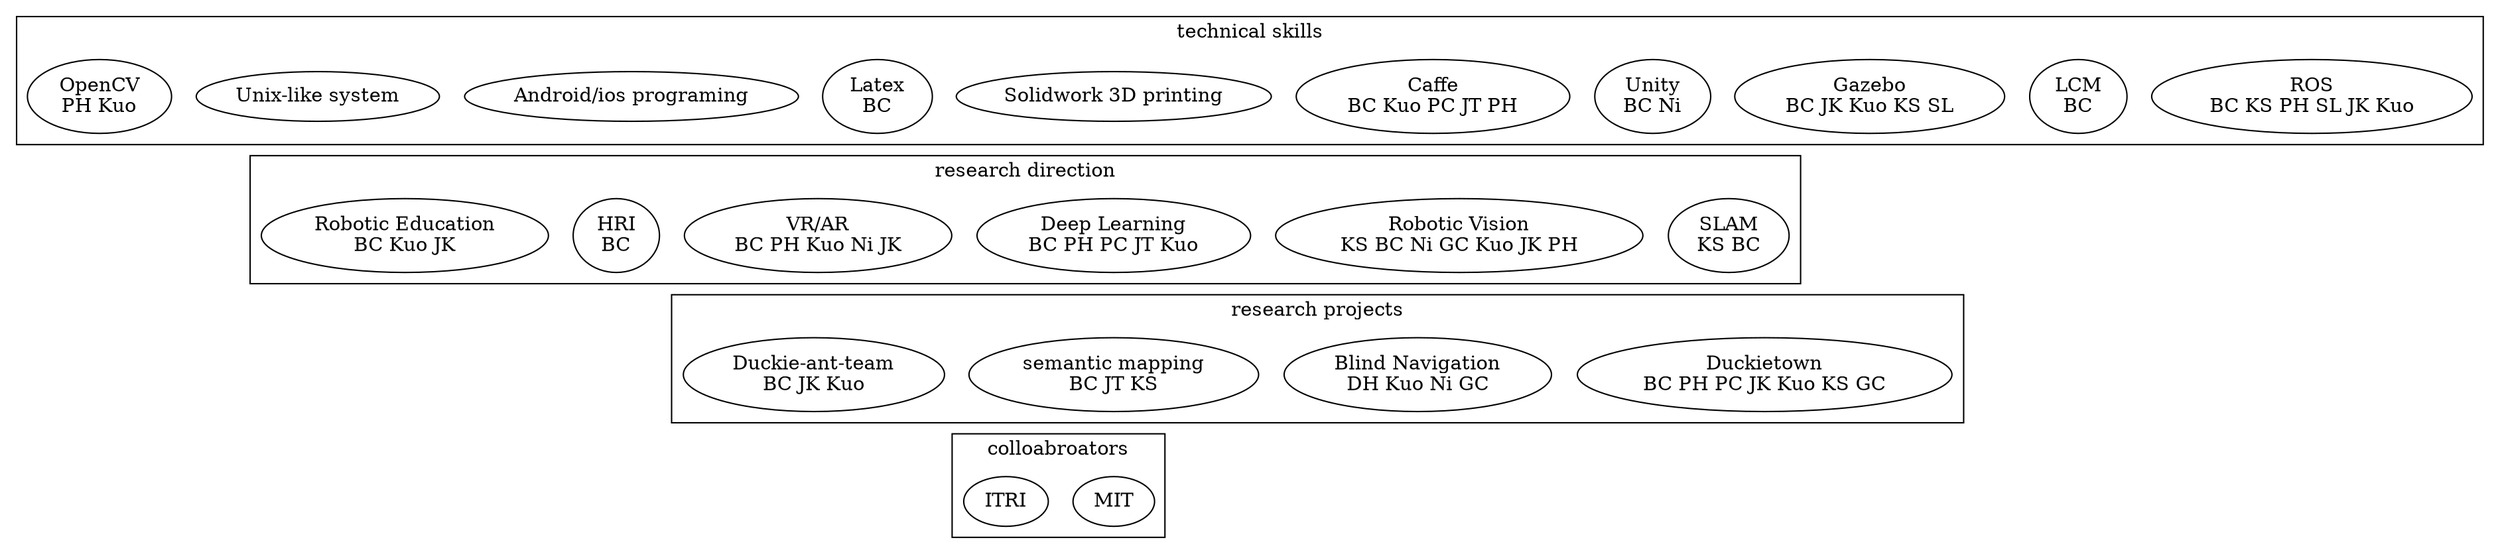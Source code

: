 
graph {
subgraph cluster_A {
label = "colloabroators" ;
"MIT" "ITRI"
}

subgraph cluster_B{
label = "research projects" ;
"Duckietown
BC PH PC JK Kuo KS GC" 
"Blind Navigation
DH Kuo Ni GC"
"semantic mapping
BC JT KS"
"Duckie-ant-team
BC JK Kuo"

}

subgraph cluster_C{
label = "research direction";
"SLAM
KS BC" 
"Robotic Vision
KS BC Ni GC Kuo JK PH" 
"Deep Learning
BC PH PC JT Kuo" 
"VR/AR
BC PH Kuo Ni JK" 
"HRI
BC" 
"Robotic Education
BC Kuo JK"
}

subgraph cluster_D{
label = "technical skills" ;
"ROS
BC KS PH SL JK Kuo" 
"LCM
BC" 
"Gazebo
BC JK Kuo KS SL" 
"Unity
BC Ni" 
"Caffe
BC Kuo PC JT PH" 
"Solidwork 3D printing" 
"Latex
BC" 
"Android/ios programing" 
"Unix-like system"
"OpenCV
PH Kuo"
}
"Solidwork 3D printing" -- "Deep Learning
BC PH PC JT Kuo" -- "semantic mapping
BC JT KS" -- "MIT" [style=invis];


}
